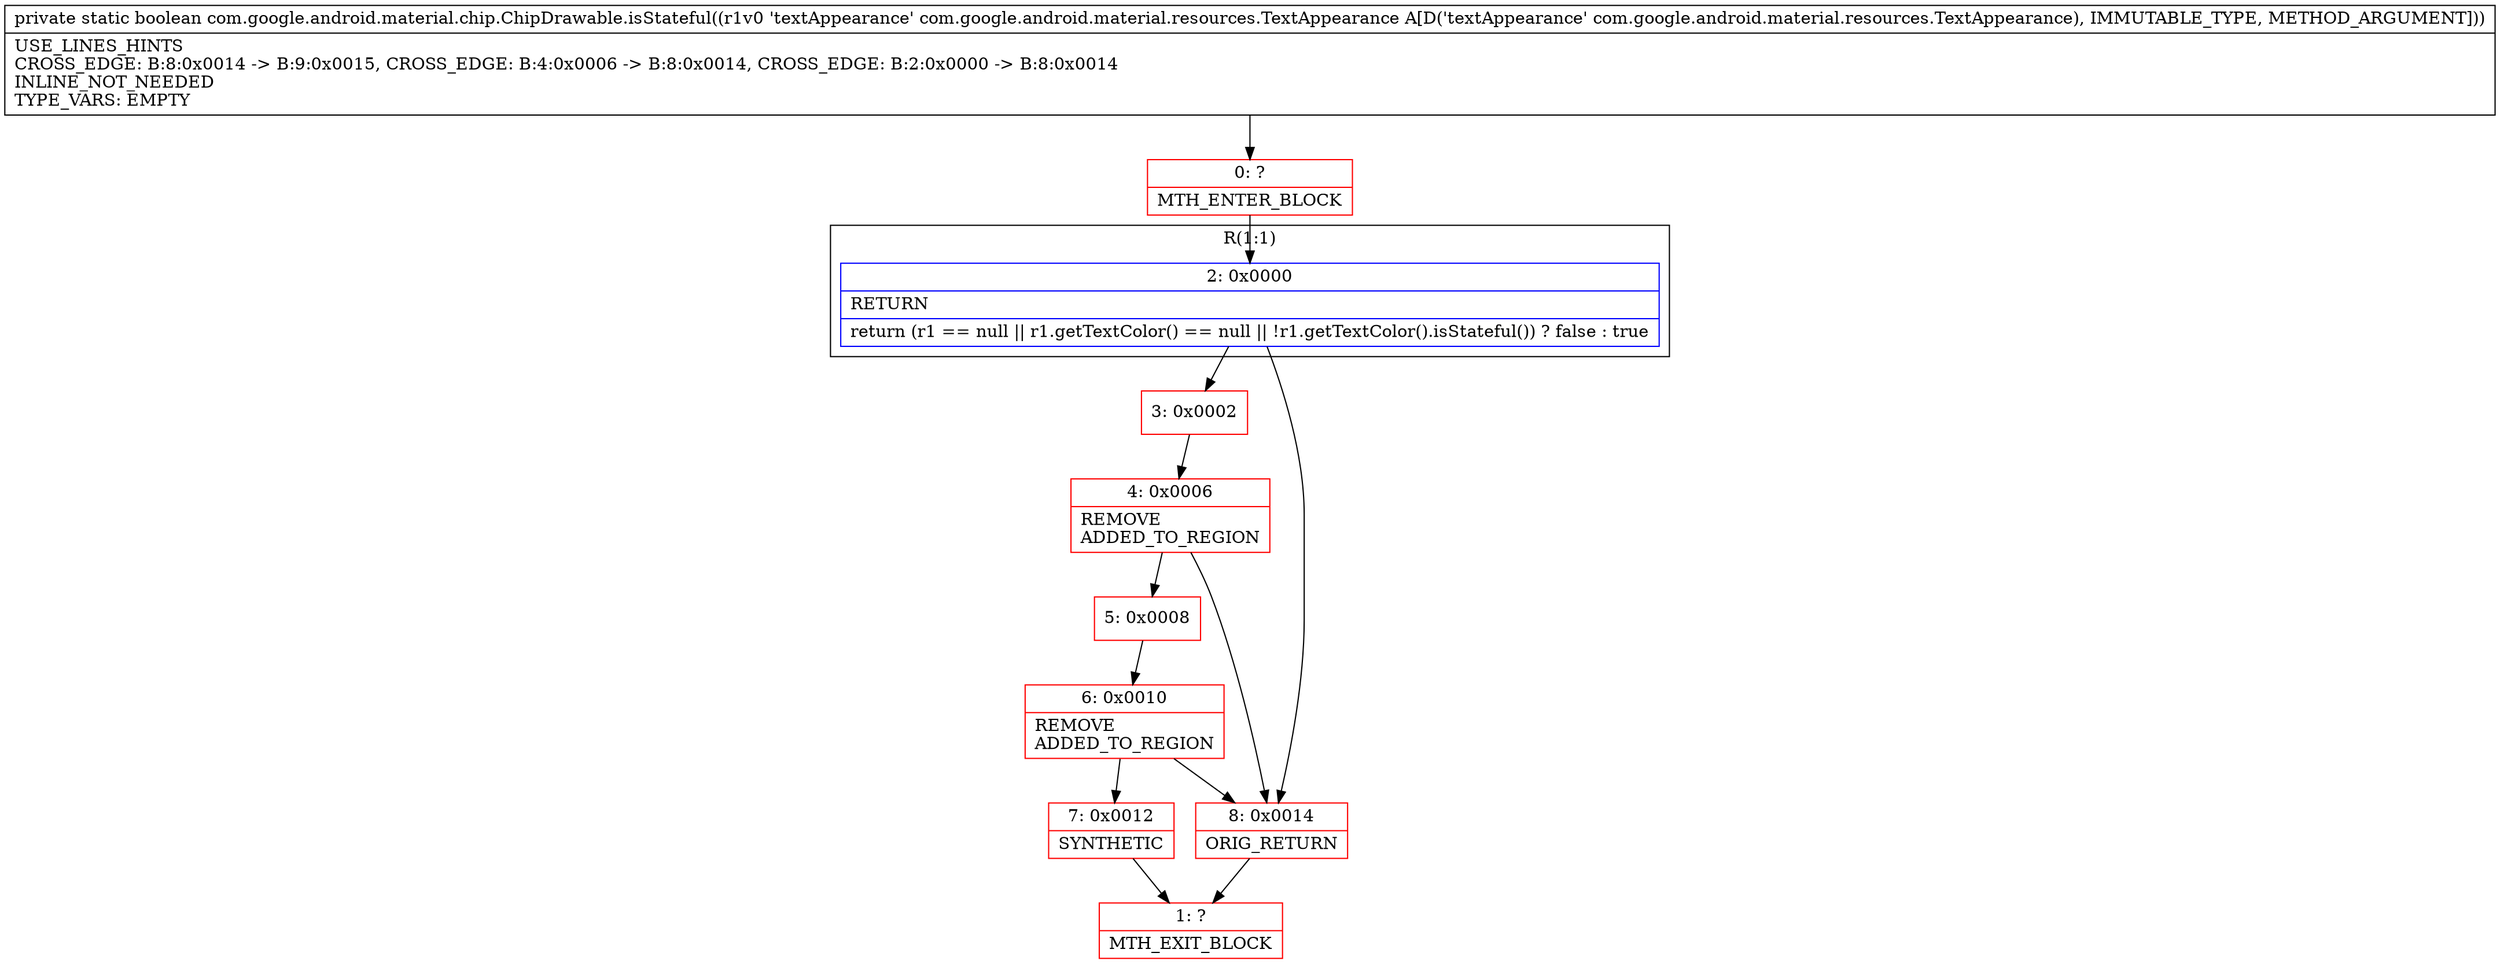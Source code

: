 digraph "CFG forcom.google.android.material.chip.ChipDrawable.isStateful(Lcom\/google\/android\/material\/resources\/TextAppearance;)Z" {
subgraph cluster_Region_724156934 {
label = "R(1:1)";
node [shape=record,color=blue];
Node_2 [shape=record,label="{2\:\ 0x0000|RETURN\l|return (r1 == null \|\| r1.getTextColor() == null \|\| !r1.getTextColor().isStateful()) ? false : true\l}"];
}
Node_0 [shape=record,color=red,label="{0\:\ ?|MTH_ENTER_BLOCK\l}"];
Node_3 [shape=record,color=red,label="{3\:\ 0x0002}"];
Node_4 [shape=record,color=red,label="{4\:\ 0x0006|REMOVE\lADDED_TO_REGION\l}"];
Node_5 [shape=record,color=red,label="{5\:\ 0x0008}"];
Node_6 [shape=record,color=red,label="{6\:\ 0x0010|REMOVE\lADDED_TO_REGION\l}"];
Node_7 [shape=record,color=red,label="{7\:\ 0x0012|SYNTHETIC\l}"];
Node_1 [shape=record,color=red,label="{1\:\ ?|MTH_EXIT_BLOCK\l}"];
Node_8 [shape=record,color=red,label="{8\:\ 0x0014|ORIG_RETURN\l}"];
MethodNode[shape=record,label="{private static boolean com.google.android.material.chip.ChipDrawable.isStateful((r1v0 'textAppearance' com.google.android.material.resources.TextAppearance A[D('textAppearance' com.google.android.material.resources.TextAppearance), IMMUTABLE_TYPE, METHOD_ARGUMENT]))  | USE_LINES_HINTS\lCROSS_EDGE: B:8:0x0014 \-\> B:9:0x0015, CROSS_EDGE: B:4:0x0006 \-\> B:8:0x0014, CROSS_EDGE: B:2:0x0000 \-\> B:8:0x0014\lINLINE_NOT_NEEDED\lTYPE_VARS: EMPTY\l}"];
MethodNode -> Node_0;Node_2 -> Node_3;
Node_2 -> Node_8;
Node_0 -> Node_2;
Node_3 -> Node_4;
Node_4 -> Node_5;
Node_4 -> Node_8;
Node_5 -> Node_6;
Node_6 -> Node_7;
Node_6 -> Node_8;
Node_7 -> Node_1;
Node_8 -> Node_1;
}

